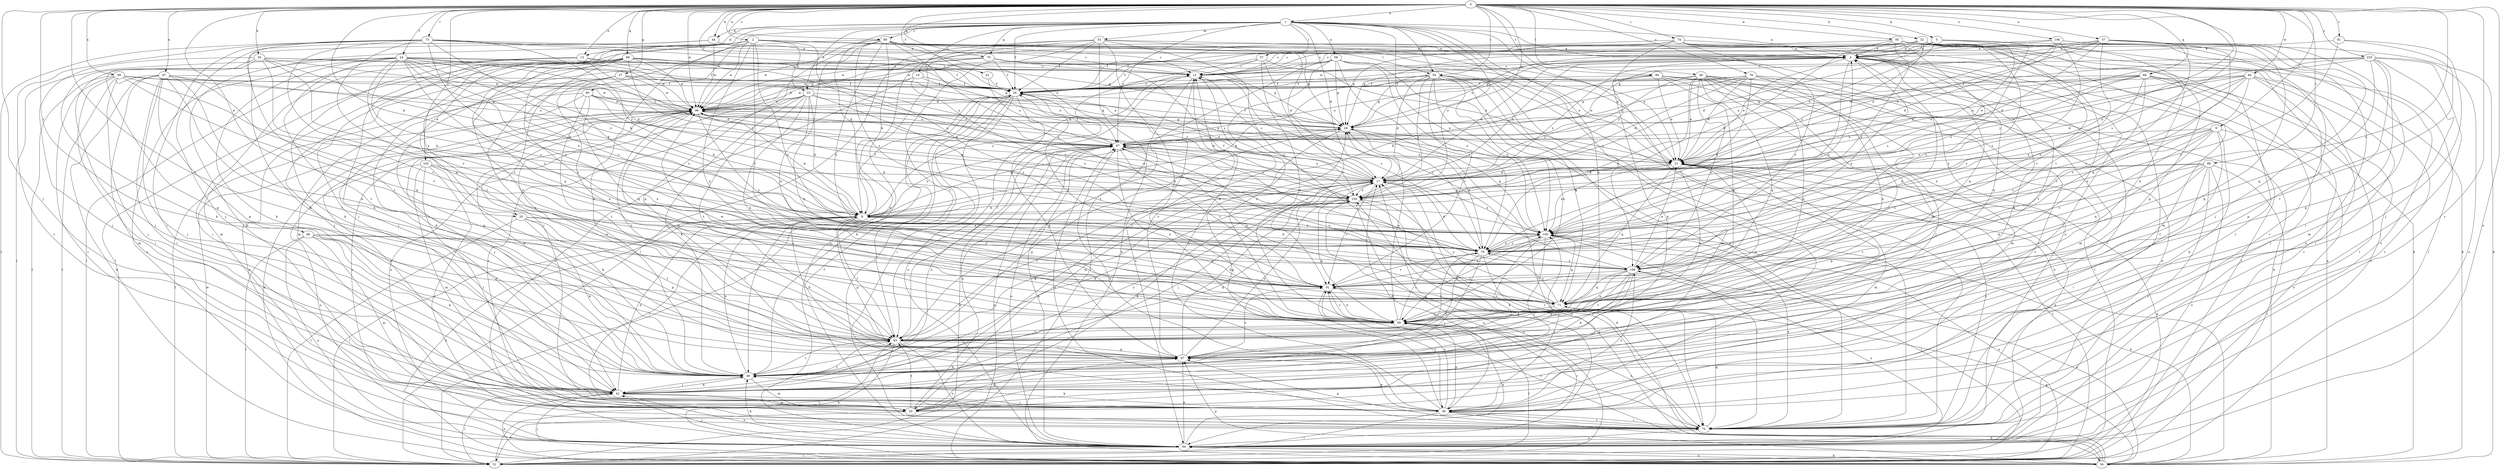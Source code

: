 strict digraph  {
0;
1;
2;
4;
5;
8;
9;
10;
12;
13;
17;
20;
21;
22;
24;
26;
27;
29;
30;
32;
33;
34;
37;
38;
42;
44;
46;
48;
49;
50;
51;
53;
55;
57;
58;
59;
64;
67;
68;
69;
70;
71;
73;
74;
75;
76;
79;
80;
81;
83;
87;
88;
89;
90;
91;
94;
95;
96;
97;
99;
100;
102;
103;
104;
106;
109;
0 -> 1  [label=a];
0 -> 2  [label=a];
0 -> 5  [label=b];
0 -> 8  [label=b];
0 -> 9  [label=c];
0 -> 13  [label=d];
0 -> 20  [label=e];
0 -> 22  [label=f];
0 -> 24  [label=f];
0 -> 26  [label=f];
0 -> 27  [label=g];
0 -> 29  [label=g];
0 -> 30  [label=h];
0 -> 32  [label=h];
0 -> 42  [label=j];
0 -> 44  [label=k];
0 -> 48  [label=l];
0 -> 49  [label=l];
0 -> 50  [label=l];
0 -> 57  [label=n];
0 -> 64  [label=o];
0 -> 68  [label=q];
0 -> 69  [label=q];
0 -> 70  [label=q];
0 -> 73  [label=r];
0 -> 74  [label=r];
0 -> 75  [label=r];
0 -> 76  [label=s];
0 -> 79  [label=s];
0 -> 80  [label=t];
0 -> 81  [label=t];
0 -> 83  [label=t];
0 -> 88  [label=v];
0 -> 89  [label=v];
0 -> 94  [label=w];
0 -> 95  [label=w];
0 -> 96  [label=w];
0 -> 97  [label=x];
0 -> 99  [label=x];
0 -> 100  [label=x];
0 -> 102  [label=y];
0 -> 103  [label=y];
0 -> 106  [label=z];
0 -> 109  [label=z];
1 -> 4  [label=a];
1 -> 8  [label=b];
1 -> 10  [label=c];
1 -> 13  [label=d];
1 -> 17  [label=d];
1 -> 20  [label=e];
1 -> 26  [label=f];
1 -> 33  [label=h];
1 -> 37  [label=i];
1 -> 44  [label=k];
1 -> 46  [label=k];
1 -> 50  [label=l];
1 -> 53  [label=m];
1 -> 58  [label=n];
1 -> 59  [label=n];
1 -> 64  [label=o];
1 -> 70  [label=q];
1 -> 75  [label=r];
1 -> 87  [label=u];
1 -> 89  [label=v];
1 -> 100  [label=x];
1 -> 104  [label=y];
1 -> 109  [label=z];
2 -> 4  [label=a];
2 -> 12  [label=c];
2 -> 21  [label=e];
2 -> 33  [label=h];
2 -> 42  [label=j];
2 -> 46  [label=k];
2 -> 50  [label=l];
2 -> 55  [label=m];
2 -> 59  [label=n];
2 -> 83  [label=t];
2 -> 90  [label=v];
2 -> 91  [label=v];
2 -> 96  [label=w];
2 -> 100  [label=x];
2 -> 109  [label=z];
4 -> 12  [label=c];
4 -> 17  [label=d];
4 -> 21  [label=e];
4 -> 42  [label=j];
4 -> 51  [label=l];
4 -> 71  [label=q];
4 -> 75  [label=r];
4 -> 79  [label=s];
4 -> 83  [label=t];
4 -> 104  [label=y];
5 -> 4  [label=a];
5 -> 12  [label=c];
5 -> 21  [label=e];
5 -> 64  [label=o];
5 -> 96  [label=w];
5 -> 100  [label=x];
5 -> 104  [label=y];
8 -> 12  [label=c];
8 -> 26  [label=f];
8 -> 29  [label=g];
8 -> 34  [label=h];
8 -> 38  [label=i];
8 -> 51  [label=l];
8 -> 67  [label=p];
8 -> 71  [label=q];
8 -> 83  [label=t];
8 -> 87  [label=u];
8 -> 96  [label=w];
8 -> 100  [label=x];
9 -> 46  [label=k];
9 -> 64  [label=o];
9 -> 71  [label=q];
9 -> 79  [label=s];
9 -> 83  [label=t];
9 -> 87  [label=u];
9 -> 91  [label=v];
9 -> 100  [label=x];
9 -> 104  [label=y];
10 -> 26  [label=f];
10 -> 64  [label=o];
10 -> 79  [label=s];
10 -> 96  [label=w];
10 -> 104  [label=y];
12 -> 26  [label=f];
12 -> 51  [label=l];
12 -> 59  [label=n];
12 -> 64  [label=o];
12 -> 79  [label=s];
12 -> 83  [label=t];
13 -> 12  [label=c];
13 -> 17  [label=d];
13 -> 21  [label=e];
13 -> 38  [label=i];
13 -> 46  [label=k];
13 -> 51  [label=l];
17 -> 4  [label=a];
17 -> 8  [label=b];
17 -> 12  [label=c];
17 -> 42  [label=j];
17 -> 46  [label=k];
17 -> 75  [label=r];
17 -> 83  [label=t];
17 -> 87  [label=u];
17 -> 91  [label=v];
17 -> 96  [label=w];
17 -> 100  [label=x];
17 -> 104  [label=y];
20 -> 46  [label=k];
20 -> 51  [label=l];
20 -> 67  [label=p];
20 -> 83  [label=t];
20 -> 100  [label=x];
20 -> 109  [label=z];
21 -> 17  [label=d];
21 -> 51  [label=l];
21 -> 55  [label=m];
21 -> 59  [label=n];
21 -> 67  [label=p];
21 -> 71  [label=q];
21 -> 75  [label=r];
21 -> 100  [label=x];
22 -> 26  [label=f];
22 -> 87  [label=u];
24 -> 8  [label=b];
24 -> 12  [label=c];
24 -> 17  [label=d];
24 -> 21  [label=e];
24 -> 42  [label=j];
24 -> 46  [label=k];
24 -> 51  [label=l];
24 -> 64  [label=o];
24 -> 79  [label=s];
24 -> 83  [label=t];
24 -> 87  [label=u];
24 -> 91  [label=v];
24 -> 96  [label=w];
24 -> 100  [label=x];
24 -> 104  [label=y];
24 -> 109  [label=z];
26 -> 4  [label=a];
26 -> 17  [label=d];
26 -> 38  [label=i];
26 -> 46  [label=k];
26 -> 51  [label=l];
26 -> 64  [label=o];
26 -> 67  [label=p];
26 -> 75  [label=r];
26 -> 96  [label=w];
27 -> 26  [label=f];
27 -> 46  [label=k];
27 -> 59  [label=n];
27 -> 79  [label=s];
27 -> 83  [label=t];
27 -> 87  [label=u];
27 -> 96  [label=w];
29 -> 4  [label=a];
29 -> 26  [label=f];
29 -> 55  [label=m];
29 -> 75  [label=r];
29 -> 79  [label=s];
29 -> 87  [label=u];
29 -> 96  [label=w];
30 -> 8  [label=b];
30 -> 12  [label=c];
30 -> 26  [label=f];
30 -> 42  [label=j];
30 -> 46  [label=k];
30 -> 67  [label=p];
30 -> 91  [label=v];
30 -> 96  [label=w];
30 -> 100  [label=x];
32 -> 4  [label=a];
32 -> 12  [label=c];
32 -> 17  [label=d];
32 -> 26  [label=f];
32 -> 29  [label=g];
32 -> 51  [label=l];
32 -> 59  [label=n];
32 -> 67  [label=p];
32 -> 75  [label=r];
32 -> 91  [label=v];
32 -> 96  [label=w];
32 -> 104  [label=y];
32 -> 109  [label=z];
33 -> 8  [label=b];
33 -> 29  [label=g];
33 -> 46  [label=k];
33 -> 59  [label=n];
33 -> 64  [label=o];
33 -> 71  [label=q];
33 -> 75  [label=r];
33 -> 79  [label=s];
33 -> 83  [label=t];
33 -> 96  [label=w];
33 -> 100  [label=x];
34 -> 4  [label=a];
34 -> 17  [label=d];
34 -> 42  [label=j];
34 -> 64  [label=o];
34 -> 67  [label=p];
34 -> 71  [label=q];
34 -> 87  [label=u];
34 -> 91  [label=v];
34 -> 104  [label=y];
34 -> 109  [label=z];
37 -> 12  [label=c];
37 -> 21  [label=e];
37 -> 26  [label=f];
37 -> 59  [label=n];
37 -> 83  [label=t];
37 -> 91  [label=v];
38 -> 12  [label=c];
38 -> 17  [label=d];
38 -> 29  [label=g];
38 -> 34  [label=h];
38 -> 46  [label=k];
38 -> 51  [label=l];
38 -> 59  [label=n];
38 -> 67  [label=p];
38 -> 75  [label=r];
38 -> 87  [label=u];
38 -> 91  [label=v];
38 -> 109  [label=z];
42 -> 8  [label=b];
42 -> 34  [label=h];
42 -> 38  [label=i];
42 -> 46  [label=k];
42 -> 51  [label=l];
42 -> 55  [label=m];
42 -> 64  [label=o];
42 -> 83  [label=t];
42 -> 87  [label=u];
42 -> 100  [label=x];
44 -> 4  [label=a];
44 -> 12  [label=c];
44 -> 42  [label=j];
44 -> 46  [label=k];
44 -> 96  [label=w];
46 -> 8  [label=b];
46 -> 17  [label=d];
46 -> 29  [label=g];
46 -> 42  [label=j];
46 -> 55  [label=m];
46 -> 83  [label=t];
46 -> 104  [label=y];
48 -> 46  [label=k];
48 -> 51  [label=l];
48 -> 55  [label=m];
48 -> 59  [label=n];
48 -> 64  [label=o];
48 -> 79  [label=s];
48 -> 91  [label=v];
49 -> 21  [label=e];
49 -> 26  [label=f];
49 -> 38  [label=i];
49 -> 42  [label=j];
49 -> 55  [label=m];
49 -> 59  [label=n];
49 -> 67  [label=p];
49 -> 71  [label=q];
49 -> 79  [label=s];
49 -> 83  [label=t];
49 -> 87  [label=u];
49 -> 104  [label=y];
49 -> 109  [label=z];
50 -> 8  [label=b];
50 -> 17  [label=d];
50 -> 26  [label=f];
50 -> 29  [label=g];
50 -> 34  [label=h];
50 -> 38  [label=i];
50 -> 55  [label=m];
50 -> 59  [label=n];
50 -> 71  [label=q];
50 -> 75  [label=r];
50 -> 91  [label=v];
50 -> 96  [label=w];
50 -> 100  [label=x];
50 -> 104  [label=y];
51 -> 21  [label=e];
51 -> 83  [label=t];
51 -> 87  [label=u];
51 -> 96  [label=w];
51 -> 100  [label=x];
51 -> 104  [label=y];
53 -> 4  [label=a];
53 -> 26  [label=f];
53 -> 29  [label=g];
53 -> 34  [label=h];
53 -> 46  [label=k];
53 -> 51  [label=l];
53 -> 59  [label=n];
53 -> 64  [label=o];
53 -> 83  [label=t];
53 -> 109  [label=z];
55 -> 17  [label=d];
55 -> 51  [label=l];
55 -> 67  [label=p];
55 -> 83  [label=t];
55 -> 87  [label=u];
55 -> 96  [label=w];
57 -> 4  [label=a];
57 -> 12  [label=c];
57 -> 17  [label=d];
57 -> 21  [label=e];
57 -> 29  [label=g];
57 -> 38  [label=i];
57 -> 42  [label=j];
57 -> 71  [label=q];
57 -> 91  [label=v];
57 -> 109  [label=z];
58 -> 12  [label=c];
58 -> 21  [label=e];
58 -> 29  [label=g];
58 -> 42  [label=j];
58 -> 75  [label=r];
58 -> 79  [label=s];
58 -> 83  [label=t];
58 -> 96  [label=w];
58 -> 100  [label=x];
59 -> 4  [label=a];
59 -> 29  [label=g];
59 -> 51  [label=l];
59 -> 75  [label=r];
59 -> 79  [label=s];
59 -> 83  [label=t];
59 -> 91  [label=v];
59 -> 96  [label=w];
64 -> 17  [label=d];
64 -> 21  [label=e];
64 -> 26  [label=f];
64 -> 34  [label=h];
64 -> 42  [label=j];
64 -> 46  [label=k];
64 -> 51  [label=l];
64 -> 59  [label=n];
64 -> 67  [label=p];
64 -> 87  [label=u];
67 -> 8  [label=b];
67 -> 12  [label=c];
67 -> 17  [label=d];
67 -> 46  [label=k];
67 -> 91  [label=v];
67 -> 96  [label=w];
67 -> 104  [label=y];
68 -> 21  [label=e];
68 -> 26  [label=f];
68 -> 29  [label=g];
68 -> 38  [label=i];
68 -> 64  [label=o];
68 -> 75  [label=r];
68 -> 79  [label=s];
68 -> 87  [label=u];
68 -> 91  [label=v];
68 -> 100  [label=x];
69 -> 12  [label=c];
69 -> 17  [label=d];
69 -> 26  [label=f];
69 -> 29  [label=g];
69 -> 42  [label=j];
69 -> 51  [label=l];
69 -> 55  [label=m];
69 -> 59  [label=n];
69 -> 71  [label=q];
69 -> 79  [label=s];
69 -> 91  [label=v];
69 -> 96  [label=w];
69 -> 104  [label=y];
70 -> 12  [label=c];
70 -> 21  [label=e];
70 -> 26  [label=f];
70 -> 29  [label=g];
70 -> 42  [label=j];
70 -> 55  [label=m];
70 -> 96  [label=w];
70 -> 104  [label=y];
71 -> 4  [label=a];
71 -> 59  [label=n];
71 -> 79  [label=s];
71 -> 87  [label=u];
71 -> 91  [label=v];
71 -> 104  [label=y];
73 -> 4  [label=a];
73 -> 8  [label=b];
73 -> 26  [label=f];
73 -> 29  [label=g];
73 -> 38  [label=i];
73 -> 51  [label=l];
73 -> 71  [label=q];
73 -> 75  [label=r];
73 -> 83  [label=t];
73 -> 91  [label=v];
73 -> 104  [label=y];
73 -> 109  [label=z];
74 -> 4  [label=a];
74 -> 26  [label=f];
74 -> 29  [label=g];
74 -> 34  [label=h];
74 -> 46  [label=k];
74 -> 75  [label=r];
74 -> 96  [label=w];
74 -> 104  [label=y];
74 -> 109  [label=z];
75 -> 38  [label=i];
75 -> 59  [label=n];
75 -> 64  [label=o];
75 -> 67  [label=p];
75 -> 71  [label=q];
75 -> 87  [label=u];
75 -> 100  [label=x];
76 -> 17  [label=d];
76 -> 21  [label=e];
76 -> 26  [label=f];
76 -> 29  [label=g];
76 -> 38  [label=i];
76 -> 55  [label=m];
76 -> 59  [label=n];
76 -> 87  [label=u];
76 -> 100  [label=x];
79 -> 4  [label=a];
79 -> 8  [label=b];
79 -> 17  [label=d];
79 -> 29  [label=g];
79 -> 38  [label=i];
79 -> 42  [label=j];
79 -> 46  [label=k];
79 -> 83  [label=t];
79 -> 91  [label=v];
79 -> 100  [label=x];
79 -> 109  [label=z];
80 -> 8  [label=b];
80 -> 21  [label=e];
80 -> 26  [label=f];
80 -> 34  [label=h];
80 -> 51  [label=l];
80 -> 64  [label=o];
80 -> 67  [label=p];
80 -> 71  [label=q];
81 -> 4  [label=a];
81 -> 42  [label=j];
81 -> 71  [label=q];
81 -> 109  [label=z];
83 -> 21  [label=e];
83 -> 34  [label=h];
83 -> 64  [label=o];
83 -> 67  [label=p];
83 -> 96  [label=w];
87 -> 21  [label=e];
87 -> 26  [label=f];
87 -> 59  [label=n];
87 -> 64  [label=o];
87 -> 71  [label=q];
87 -> 79  [label=s];
87 -> 91  [label=v];
88 -> 8  [label=b];
88 -> 17  [label=d];
88 -> 38  [label=i];
88 -> 51  [label=l];
88 -> 64  [label=o];
88 -> 71  [label=q];
88 -> 75  [label=r];
88 -> 79  [label=s];
88 -> 83  [label=t];
89 -> 4  [label=a];
89 -> 8  [label=b];
89 -> 17  [label=d];
89 -> 21  [label=e];
89 -> 38  [label=i];
89 -> 59  [label=n];
89 -> 67  [label=p];
89 -> 79  [label=s];
89 -> 87  [label=u];
89 -> 96  [label=w];
89 -> 100  [label=x];
89 -> 109  [label=z];
90 -> 8  [label=b];
90 -> 21  [label=e];
90 -> 64  [label=o];
90 -> 67  [label=p];
90 -> 71  [label=q];
90 -> 83  [label=t];
90 -> 87  [label=u];
90 -> 96  [label=w];
91 -> 26  [label=f];
91 -> 38  [label=i];
91 -> 59  [label=n];
91 -> 71  [label=q];
91 -> 100  [label=x];
94 -> 17  [label=d];
94 -> 21  [label=e];
94 -> 26  [label=f];
94 -> 38  [label=i];
94 -> 67  [label=p];
94 -> 75  [label=r];
94 -> 79  [label=s];
94 -> 87  [label=u];
94 -> 100  [label=x];
94 -> 109  [label=z];
95 -> 4  [label=a];
95 -> 8  [label=b];
95 -> 29  [label=g];
95 -> 34  [label=h];
95 -> 51  [label=l];
95 -> 55  [label=m];
95 -> 59  [label=n];
95 -> 79  [label=s];
95 -> 100  [label=x];
96 -> 29  [label=g];
96 -> 34  [label=h];
96 -> 42  [label=j];
96 -> 46  [label=k];
96 -> 51  [label=l];
96 -> 75  [label=r];
96 -> 83  [label=t];
96 -> 87  [label=u];
96 -> 104  [label=y];
96 -> 109  [label=z];
97 -> 26  [label=f];
97 -> 34  [label=h];
97 -> 38  [label=i];
97 -> 42  [label=j];
97 -> 51  [label=l];
97 -> 55  [label=m];
97 -> 59  [label=n];
97 -> 67  [label=p];
97 -> 83  [label=t];
97 -> 87  [label=u];
97 -> 91  [label=v];
99 -> 8  [label=b];
99 -> 26  [label=f];
99 -> 29  [label=g];
99 -> 38  [label=i];
99 -> 42  [label=j];
99 -> 51  [label=l];
99 -> 71  [label=q];
99 -> 75  [label=r];
99 -> 96  [label=w];
100 -> 29  [label=g];
100 -> 34  [label=h];
100 -> 42  [label=j];
100 -> 46  [label=k];
100 -> 51  [label=l];
100 -> 59  [label=n];
100 -> 71  [label=q];
100 -> 75  [label=r];
100 -> 79  [label=s];
102 -> 17  [label=d];
102 -> 38  [label=i];
102 -> 46  [label=k];
102 -> 55  [label=m];
102 -> 64  [label=o];
102 -> 75  [label=r];
102 -> 100  [label=x];
103 -> 12  [label=c];
103 -> 21  [label=e];
103 -> 38  [label=i];
103 -> 55  [label=m];
103 -> 64  [label=o];
103 -> 67  [label=p];
103 -> 71  [label=q];
103 -> 83  [label=t];
103 -> 87  [label=u];
103 -> 104  [label=y];
104 -> 8  [label=b];
104 -> 26  [label=f];
104 -> 46  [label=k];
104 -> 59  [label=n];
104 -> 64  [label=o];
104 -> 75  [label=r];
104 -> 87  [label=u];
104 -> 96  [label=w];
106 -> 4  [label=a];
106 -> 12  [label=c];
106 -> 17  [label=d];
106 -> 21  [label=e];
106 -> 34  [label=h];
106 -> 64  [label=o];
106 -> 67  [label=p];
106 -> 79  [label=s];
109 -> 4  [label=a];
109 -> 12  [label=c];
109 -> 21  [label=e];
109 -> 46  [label=k];
109 -> 59  [label=n];
109 -> 64  [label=o];
109 -> 67  [label=p];
109 -> 71  [label=q];
109 -> 83  [label=t];
109 -> 91  [label=v];
}
